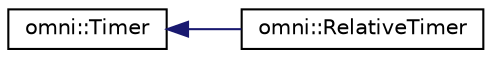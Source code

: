 digraph "Graphical Class Hierarchy"
{
  edge [fontname="Helvetica",fontsize="10",labelfontname="Helvetica",labelfontsize="10"];
  node [fontname="Helvetica",fontsize="10",shape=record];
  rankdir="LR";
  Node0 [label="omni::Timer",height=0.2,width=0.4,color="black", fillcolor="white", style="filled",URL="$classomni_1_1Timer.html"];
  Node0 -> Node1 [dir="back",color="midnightblue",fontsize="10",style="solid",fontname="Helvetica"];
  Node1 [label="omni::RelativeTimer",height=0.2,width=0.4,color="black", fillcolor="white", style="filled",URL="$classomni_1_1RelativeTimer.html"];
}
